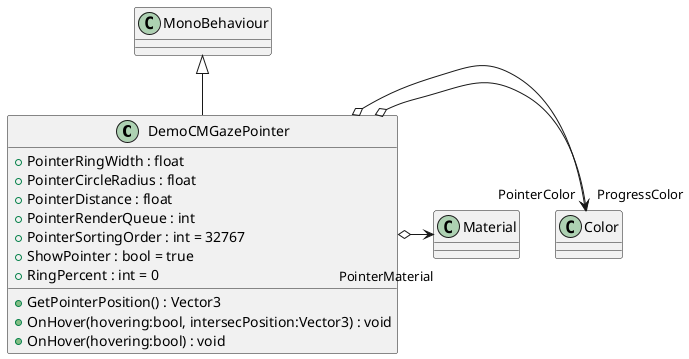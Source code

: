@startuml
class DemoCMGazePointer {
    + PointerRingWidth : float
    + PointerCircleRadius : float
    + PointerDistance : float
    + PointerRenderQueue : int
    + PointerSortingOrder : int = 32767
    + ShowPointer : bool = true
    + RingPercent : int = 0
    + GetPointerPosition() : Vector3
    + OnHover(hovering:bool, intersecPosition:Vector3) : void
    + OnHover(hovering:bool) : void
}
MonoBehaviour <|-- DemoCMGazePointer
DemoCMGazePointer o-> "PointerColor" Color
DemoCMGazePointer o-> "ProgressColor" Color
DemoCMGazePointer o-> "PointerMaterial" Material
@enduml
